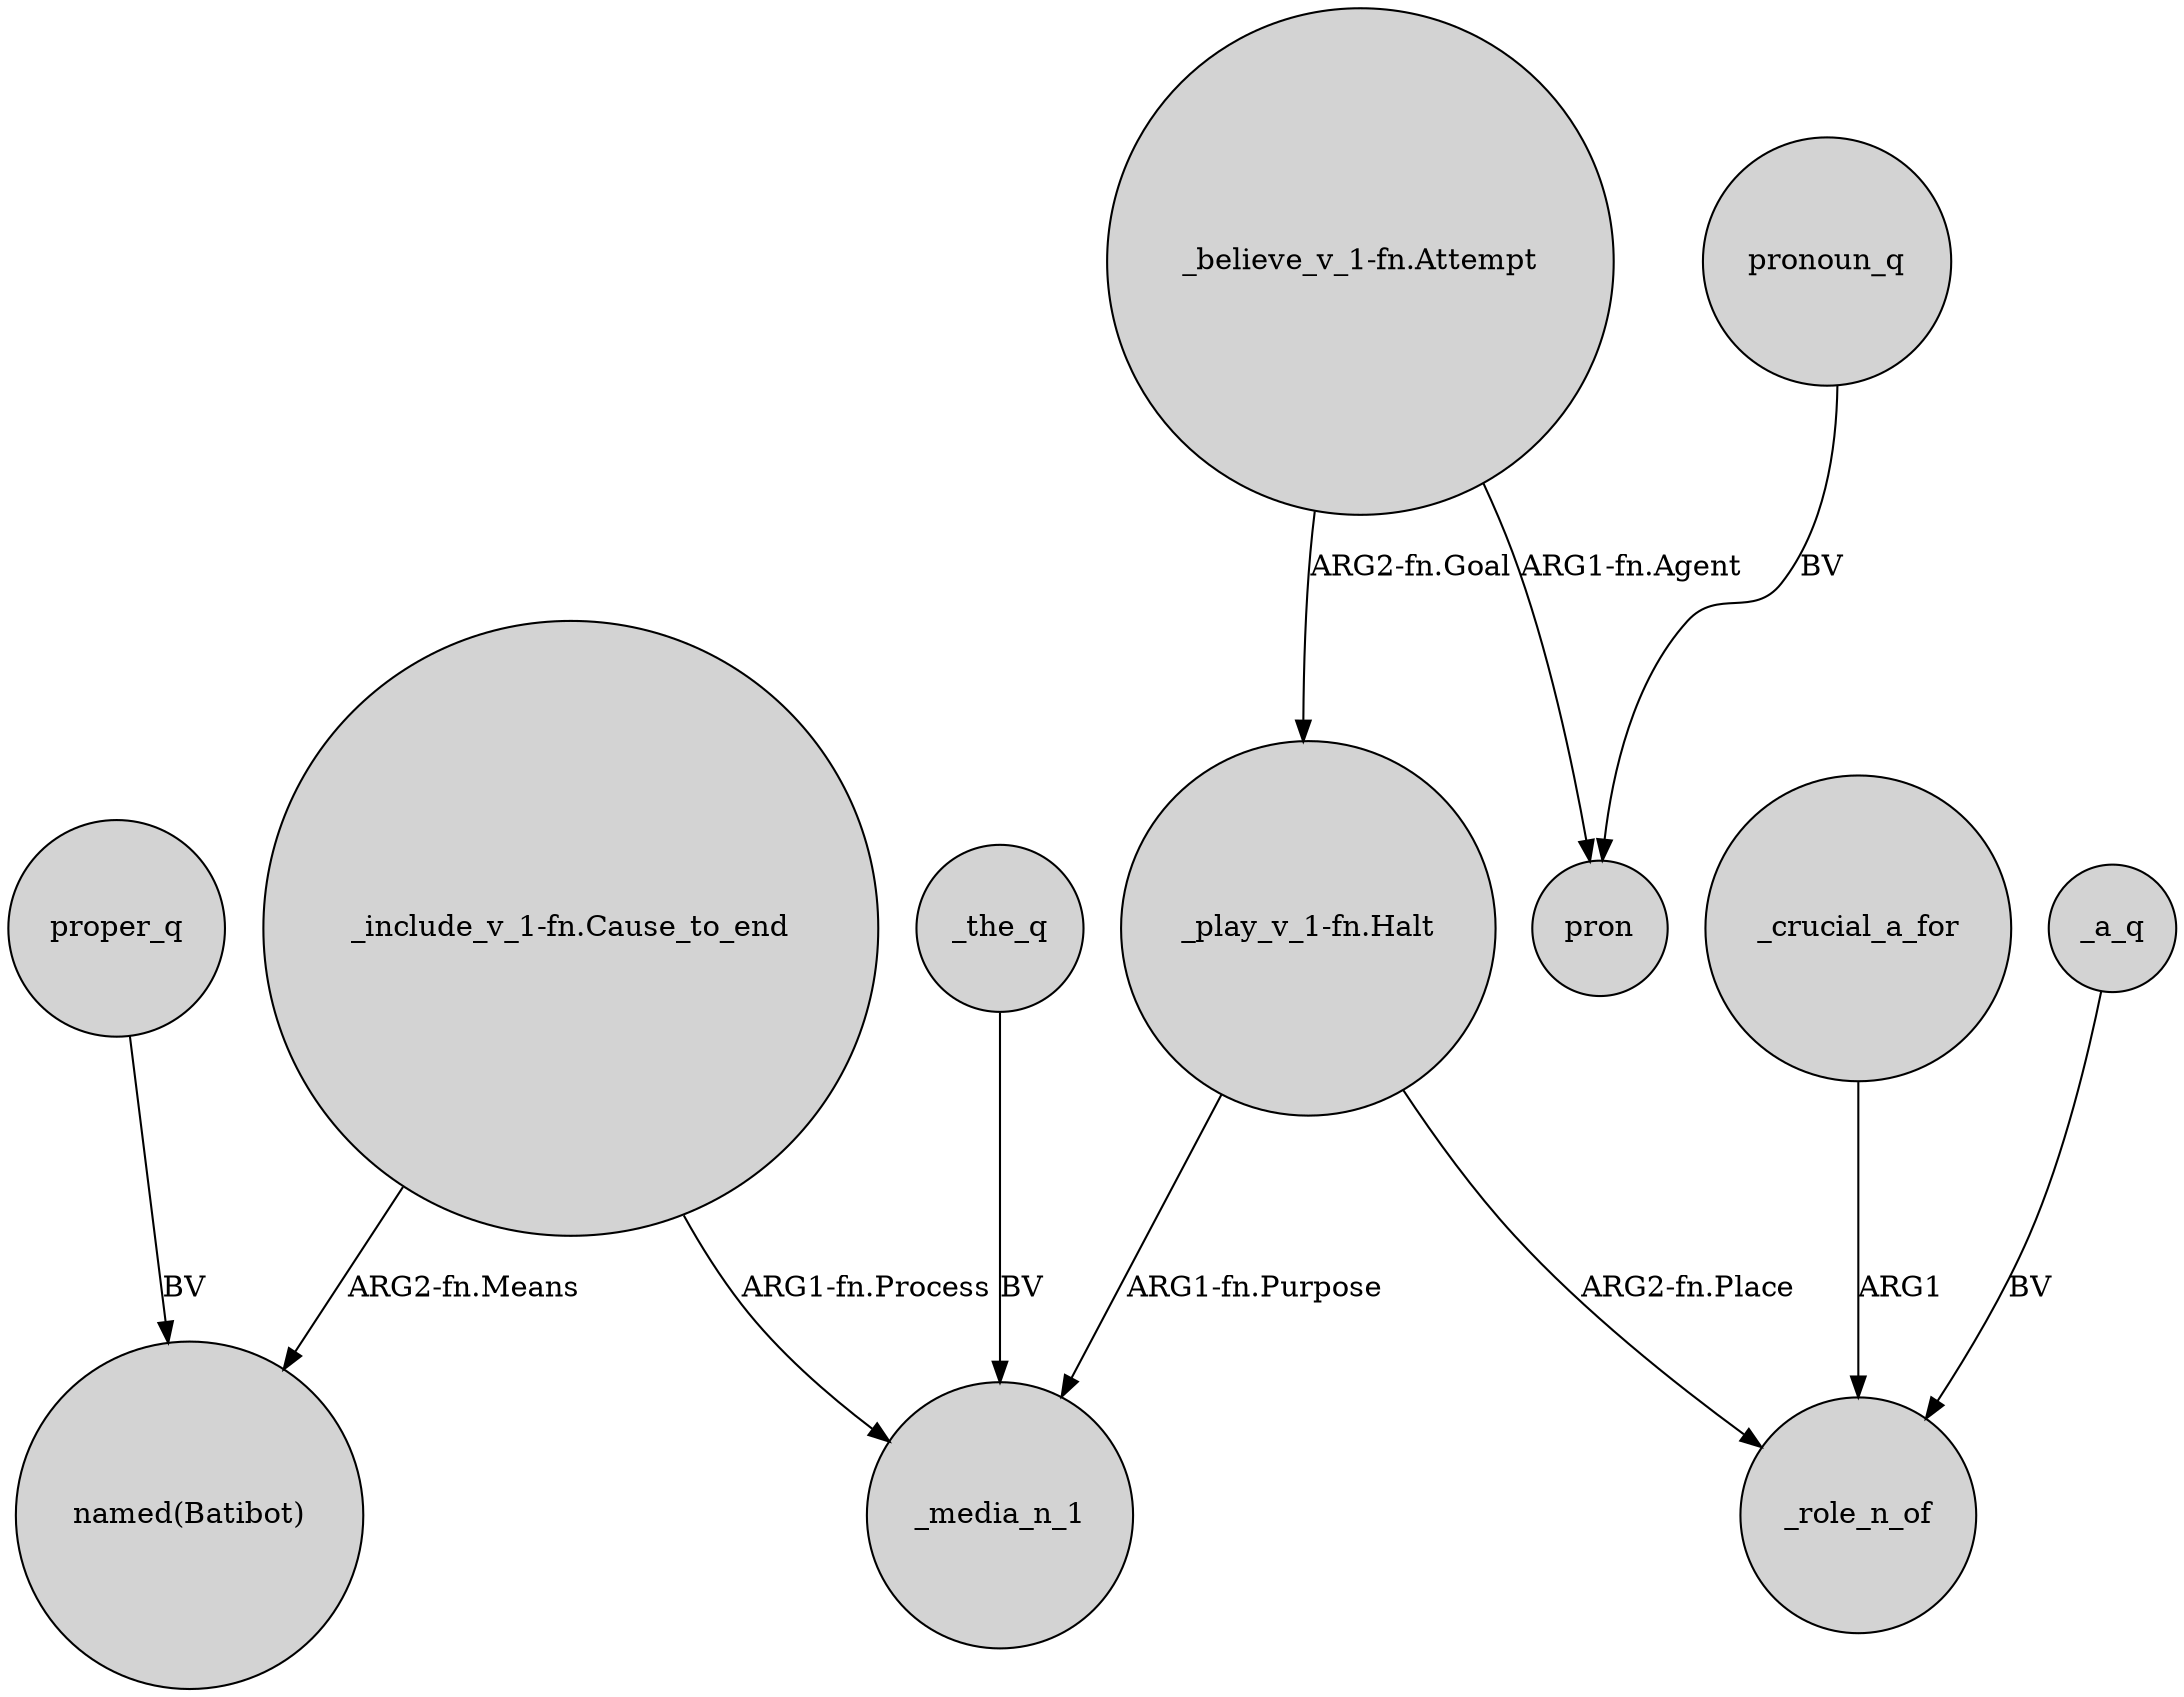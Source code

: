 digraph {
	node [shape=circle style=filled]
	_a_q -> _role_n_of [label=BV]
	"_play_v_1-fn.Halt" -> _role_n_of [label="ARG2-fn.Place"]
	"_believe_v_1-fn.Attempt" -> "_play_v_1-fn.Halt" [label="ARG2-fn.Goal"]
	"_include_v_1-fn.Cause_to_end" -> _media_n_1 [label="ARG1-fn.Process"]
	_crucial_a_for -> _role_n_of [label=ARG1]
	"_play_v_1-fn.Halt" -> _media_n_1 [label="ARG1-fn.Purpose"]
	"_believe_v_1-fn.Attempt" -> pron [label="ARG1-fn.Agent"]
	_the_q -> _media_n_1 [label=BV]
	proper_q -> "named(Batibot)" [label=BV]
	pronoun_q -> pron [label=BV]
	"_include_v_1-fn.Cause_to_end" -> "named(Batibot)" [label="ARG2-fn.Means"]
}
